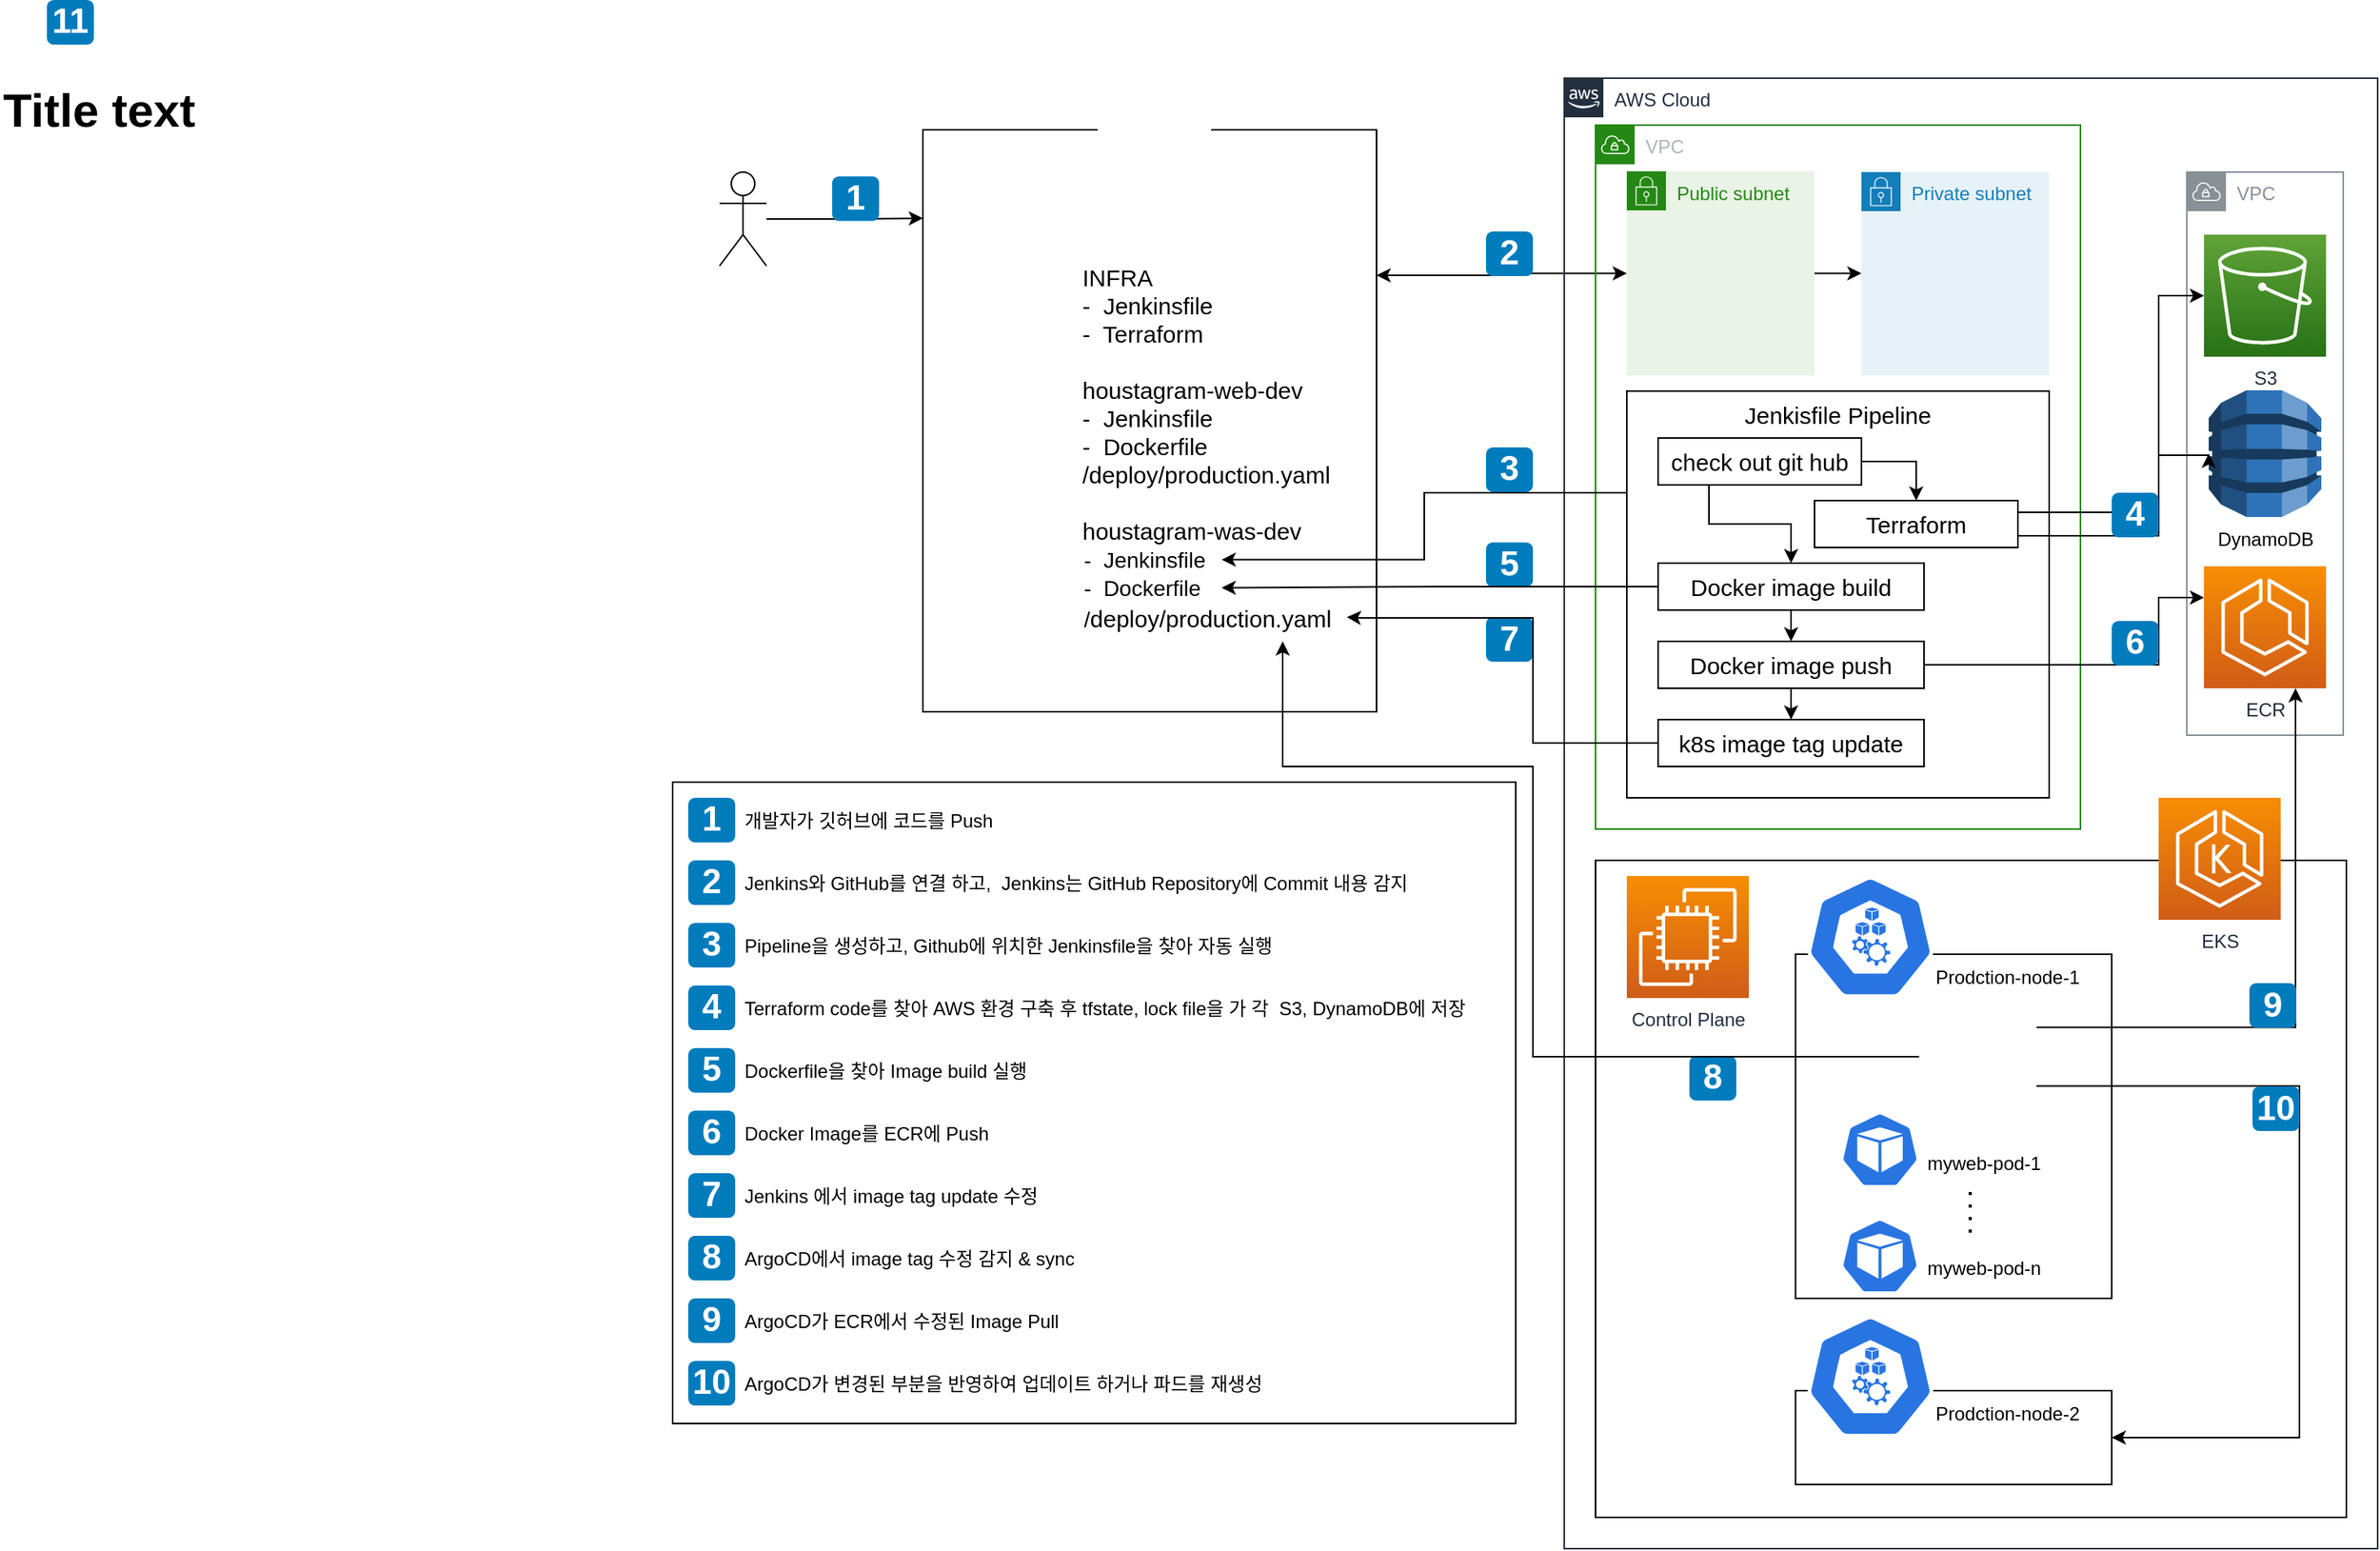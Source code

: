 <mxfile version="21.5.2" type="github">
  <diagram id="Ht1M8jgEwFfnCIfOTk4-" name="Page-1">
    <mxGraphModel dx="1834" dy="764" grid="1" gridSize="10" guides="1" tooltips="1" connect="1" arrows="1" fold="1" page="0" pageScale="1" pageWidth="827" pageHeight="1169" math="0" shadow="0">
      <root>
        <mxCell id="0" />
        <mxCell id="1" parent="0" />
        <mxCell id="eI7nseAoM3dUy-UAsX9y-14" style="edgeStyle=orthogonalEdgeStyle;rounded=0;orthogonalLoop=1;jettySize=auto;html=1;exitX=1;exitY=0.25;exitDx=0;exitDy=0;entryX=0;entryY=0.5;entryDx=0;entryDy=0;startArrow=classic;startFill=1;" parent="1" source="DZXE_L7f7-npQuDMQyiP-21" target="DZXE_L7f7-npQuDMQyiP-36" edge="1">
          <mxGeometry relative="1" as="geometry" />
        </mxCell>
        <mxCell id="DZXE_L7f7-npQuDMQyiP-21" value="" style="rounded=0;whiteSpace=wrap;html=1;fillColor=none;" parent="1" vertex="1">
          <mxGeometry x="210" y="133" width="290" height="372" as="geometry" />
        </mxCell>
        <mxCell id="-QjtrjUzRDEMRZ5MF8oH-46" value="" style="rounded=0;whiteSpace=wrap;html=1;fontSize=22;labelBackgroundColor=none;" parent="1" vertex="1">
          <mxGeometry x="50" y="550" width="539" height="410" as="geometry" />
        </mxCell>
        <mxCell id="-QjtrjUzRDEMRZ5MF8oH-47" value="Title text&lt;br&gt;" style="text;html=1;resizable=0;points=[];autosize=1;align=left;verticalAlign=top;spacingTop=-4;fontSize=30;fontStyle=1;labelBackgroundColor=none;" parent="1" vertex="1">
          <mxGeometry x="-380" y="100" width="130" height="40" as="geometry" />
        </mxCell>
        <mxCell id="DZXE_L7f7-npQuDMQyiP-4" value="INFRA&lt;br style=&quot;border-color: var(--border-color);&quot;&gt;-&amp;nbsp; Jenkinsfile&lt;br style=&quot;border-color: var(--border-color);&quot;&gt;-&amp;nbsp; Terraform&lt;br&gt;&lt;br&gt;houstagram-web-dev&lt;br style=&quot;border-color: var(--border-color); font-size: 15px;&quot;&gt;-&amp;nbsp; Jenkinsfile&lt;br style=&quot;border-color: var(--border-color);&quot;&gt;-&amp;nbsp; Dockerfile&lt;br&gt;/deploy/production.yaml&lt;br style=&quot;font-size: 15px;&quot;&gt;&lt;br style=&quot;border-color: var(--border-color); font-size: 15px;&quot;&gt;houstagram-was-dev&lt;br style=&quot;border-color: var(--border-color); font-size: 15px;&quot;&gt;&lt;br style=&quot;border-color: var(--border-color); font-size: 15px;&quot;&gt;&lt;br&gt;" style="text;html=1;strokeColor=none;fillColor=none;align=left;verticalAlign=middle;whiteSpace=wrap;rounded=0;fontSize=15;" parent="1" vertex="1">
          <mxGeometry x="310" y="172.13" width="180" height="307.5" as="geometry" />
        </mxCell>
        <mxCell id="DZXE_L7f7-npQuDMQyiP-13" style="edgeStyle=orthogonalEdgeStyle;rounded=0;orthogonalLoop=1;jettySize=auto;html=1;entryX=0;entryY=0.152;entryDx=0;entryDy=0;entryPerimeter=0;" parent="1" source="DZXE_L7f7-npQuDMQyiP-12" target="DZXE_L7f7-npQuDMQyiP-21" edge="1">
          <mxGeometry relative="1" as="geometry">
            <mxPoint x="190" y="191.526" as="sourcePoint" />
          </mxGeometry>
        </mxCell>
        <mxCell id="DZXE_L7f7-npQuDMQyiP-12" value="" style="shape=umlActor;verticalLabelPosition=bottom;verticalAlign=top;html=1;outlineConnect=0;" parent="1" vertex="1">
          <mxGeometry x="80" y="160" width="30" height="60" as="geometry" />
        </mxCell>
        <mxCell id="DZXE_L7f7-npQuDMQyiP-20" value="" style="shape=image;verticalLabelPosition=bottom;labelBackgroundColor=default;verticalAlign=top;aspect=fixed;imageAspect=0;image=https://img1.daumcdn.net/thumb/R800x0/?scode=mtistory2&amp;fname=https%3A%2F%2Fblog.kakaocdn.net%2Fdn%2FcHFpge%2FbtqCcVunx1Y%2Fieg750mwQFMRqAiSDlQvgk%2Fimg.png;" parent="1" vertex="1">
          <mxGeometry x="220" y="140" width="50" height="50" as="geometry" />
        </mxCell>
        <mxCell id="DZXE_L7f7-npQuDMQyiP-70" value="-&amp;nbsp; Jenkinsfile" style="text;html=1;strokeColor=none;fillColor=none;align=left;verticalAlign=middle;whiteSpace=wrap;rounded=0;fontSize=14;" parent="1" vertex="1">
          <mxGeometry x="311" y="390.25" width="90" height="35" as="geometry" />
        </mxCell>
        <mxCell id="DZXE_L7f7-npQuDMQyiP-72" value="-&amp;nbsp; Dockerfile" style="text;html=1;strokeColor=none;fillColor=none;align=left;verticalAlign=middle;whiteSpace=wrap;rounded=0;fontSize=14;" parent="1" vertex="1">
          <mxGeometry x="311" y="410.75" width="90" height="30" as="geometry" />
        </mxCell>
        <mxCell id="DZXE_L7f7-npQuDMQyiP-3" value="" style="shape=image;verticalLabelPosition=bottom;labelBackgroundColor=default;verticalAlign=top;aspect=fixed;imageAspect=0;image=https://cdn-icons-png.flaticon.com/512/25/25231.png;imageBackground=default;" parent="1" vertex="1">
          <mxGeometry x="321.75" y="88.5" width="72.5" height="72.5" as="geometry" />
        </mxCell>
        <mxCell id="jZVaUwOg5UY3L9NAnvdq-71" value="AWS Cloud" style="points=[[0,0],[0.25,0],[0.5,0],[0.75,0],[1,0],[1,0.25],[1,0.5],[1,0.75],[1,1],[0.75,1],[0.5,1],[0.25,1],[0,1],[0,0.75],[0,0.5],[0,0.25]];outlineConnect=0;gradientColor=none;html=1;whiteSpace=wrap;fontSize=12;fontStyle=0;shape=mxgraph.aws4.group;grIcon=mxgraph.aws4.group_aws_cloud_alt;strokeColor=#232F3E;fillColor=none;verticalAlign=top;align=left;spacingLeft=30;fontColor=#232F3E;dashed=0;labelBackgroundColor=none;container=1;pointerEvents=0;collapsible=0;recursiveResize=0;" parent="1" vertex="1">
          <mxGeometry x="620" y="100" width="520" height="940" as="geometry" />
        </mxCell>
        <mxCell id="DZXE_L7f7-npQuDMQyiP-91" value="" style="text;html=1;strokeColor=default;fillColor=none;align=center;verticalAlign=top;whiteSpace=wrap;rounded=0;horizontal=1;fontSize=15;" parent="jZVaUwOg5UY3L9NAnvdq-71" vertex="1">
          <mxGeometry x="20" y="500" width="480" height="420" as="geometry" />
        </mxCell>
        <mxCell id="DZXE_L7f7-npQuDMQyiP-46" value="VPC" style="sketch=0;outlineConnect=0;gradientColor=none;html=1;whiteSpace=wrap;fontSize=12;fontStyle=0;shape=mxgraph.aws4.group;grIcon=mxgraph.aws4.group_vpc;strokeColor=#879196;fillColor=none;verticalAlign=top;align=left;spacingLeft=30;fontColor=#879196;dashed=0;" parent="jZVaUwOg5UY3L9NAnvdq-71" vertex="1">
          <mxGeometry x="398" y="60" width="100" height="360" as="geometry" />
        </mxCell>
        <mxCell id="DZXE_L7f7-npQuDMQyiP-49" value="DynamoDB" style="outlineConnect=0;dashed=0;verticalLabelPosition=bottom;verticalAlign=top;align=center;html=1;shape=mxgraph.aws3.dynamo_db;fillColor=#2E73B8;gradientColor=none;" parent="jZVaUwOg5UY3L9NAnvdq-71" vertex="1">
          <mxGeometry x="412" y="199.5" width="72" height="81" as="geometry" />
        </mxCell>
        <mxCell id="DZXE_L7f7-npQuDMQyiP-50" value="ECR" style="sketch=0;points=[[0,0,0],[0.25,0,0],[0.5,0,0],[0.75,0,0],[1,0,0],[0,1,0],[0.25,1,0],[0.5,1,0],[0.75,1,0],[1,1,0],[0,0.25,0],[0,0.5,0],[0,0.75,0],[1,0.25,0],[1,0.5,0],[1,0.75,0]];outlineConnect=0;fontColor=#232F3E;gradientColor=#F78E04;gradientDirection=north;fillColor=#D05C17;strokeColor=#ffffff;dashed=0;verticalLabelPosition=bottom;verticalAlign=top;align=center;html=1;fontSize=12;fontStyle=0;aspect=fixed;shape=mxgraph.aws4.resourceIcon;resIcon=mxgraph.aws4.ecs;" parent="jZVaUwOg5UY3L9NAnvdq-71" vertex="1">
          <mxGeometry x="409" y="312" width="78" height="78" as="geometry" />
        </mxCell>
        <mxCell id="DZXE_L7f7-npQuDMQyiP-43" value="S3" style="sketch=0;points=[[0,0,0],[0.25,0,0],[0.5,0,0],[0.75,0,0],[1,0,0],[0,1,0],[0.25,1,0],[0.5,1,0],[0.75,1,0],[1,1,0],[0,0.25,0],[0,0.5,0],[0,0.75,0],[1,0.25,0],[1,0.5,0],[1,0.75,0]];outlineConnect=0;fontColor=#232F3E;gradientColor=#60A337;gradientDirection=north;fillColor=#277116;strokeColor=#ffffff;dashed=0;verticalLabelPosition=bottom;verticalAlign=top;align=center;html=1;fontSize=12;fontStyle=0;aspect=fixed;shape=mxgraph.aws4.resourceIcon;resIcon=mxgraph.aws4.s3;container=0;" parent="jZVaUwOg5UY3L9NAnvdq-71" vertex="1">
          <mxGeometry x="409" y="100" width="78" height="78" as="geometry" />
        </mxCell>
        <mxCell id="DZXE_L7f7-npQuDMQyiP-22" value="VPC" style="points=[[0,0],[0.25,0],[0.5,0],[0.75,0],[1,0],[1,0.25],[1,0.5],[1,0.75],[1,1],[0.75,1],[0.5,1],[0.25,1],[0,1],[0,0.75],[0,0.5],[0,0.25]];outlineConnect=0;gradientColor=none;html=1;whiteSpace=wrap;fontSize=12;fontStyle=0;container=1;pointerEvents=0;collapsible=0;recursiveResize=0;shape=mxgraph.aws4.group;grIcon=mxgraph.aws4.group_vpc;strokeColor=#248814;fillColor=none;verticalAlign=top;align=left;spacingLeft=30;fontColor=#AAB7B8;dashed=0;" parent="jZVaUwOg5UY3L9NAnvdq-71" vertex="1">
          <mxGeometry x="20" y="30" width="310" height="450" as="geometry" />
        </mxCell>
        <mxCell id="DZXE_L7f7-npQuDMQyiP-105" style="edgeStyle=orthogonalEdgeStyle;rounded=0;orthogonalLoop=1;jettySize=auto;html=1;exitX=1;exitY=0.5;exitDx=0;exitDy=0;entryX=0;entryY=0.5;entryDx=0;entryDy=0;" parent="DZXE_L7f7-npQuDMQyiP-22" source="DZXE_L7f7-npQuDMQyiP-36" target="DZXE_L7f7-npQuDMQyiP-35" edge="1">
          <mxGeometry relative="1" as="geometry" />
        </mxCell>
        <mxCell id="DZXE_L7f7-npQuDMQyiP-36" value="Public subnet" style="points=[[0,0],[0.25,0],[0.5,0],[0.75,0],[1,0],[1,0.25],[1,0.5],[1,0.75],[1,1],[0.75,1],[0.5,1],[0.25,1],[0,1],[0,0.75],[0,0.5],[0,0.25]];outlineConnect=0;gradientColor=none;html=1;whiteSpace=wrap;fontSize=12;fontStyle=0;container=1;pointerEvents=0;collapsible=0;recursiveResize=0;shape=mxgraph.aws4.group;grIcon=mxgraph.aws4.group_security_group;grStroke=0;strokeColor=#248814;fillColor=#E9F3E6;verticalAlign=top;align=left;spacingLeft=30;fontColor=#248814;dashed=0;" parent="DZXE_L7f7-npQuDMQyiP-22" vertex="1">
          <mxGeometry x="20" y="29.5" width="120" height="130.5" as="geometry" />
        </mxCell>
        <mxCell id="DZXE_L7f7-npQuDMQyiP-30" value="" style="shape=image;verticalLabelPosition=bottom;labelBackgroundColor=default;verticalAlign=top;imageAspect=0;image=https://upload.wikimedia.org/wikipedia/commons/thumb/e/e9/Jenkins_logo.svg/1200px-Jenkins_logo.svg.png;" parent="DZXE_L7f7-npQuDMQyiP-36" vertex="1">
          <mxGeometry x="30" y="30.5" width="60" height="85" as="geometry" />
        </mxCell>
        <mxCell id="DZXE_L7f7-npQuDMQyiP-35" value="Private subnet" style="points=[[0,0],[0.25,0],[0.5,0],[0.75,0],[1,0],[1,0.25],[1,0.5],[1,0.75],[1,1],[0.75,1],[0.5,1],[0.25,1],[0,1],[0,0.75],[0,0.5],[0,0.25]];outlineConnect=0;gradientColor=none;html=1;whiteSpace=wrap;fontSize=12;fontStyle=0;container=1;pointerEvents=0;collapsible=0;recursiveResize=0;shape=mxgraph.aws4.group;grIcon=mxgraph.aws4.group_security_group;grStroke=0;strokeColor=#147EBA;fillColor=#E6F2F8;verticalAlign=top;align=left;spacingLeft=30;fontColor=#147EBA;dashed=0;" parent="DZXE_L7f7-npQuDMQyiP-22" vertex="1">
          <mxGeometry x="170" y="30" width="120" height="130" as="geometry" />
        </mxCell>
        <mxCell id="DZXE_L7f7-npQuDMQyiP-101" value="" style="shape=image;verticalLabelPosition=bottom;labelBackgroundColor=default;verticalAlign=top;imageAspect=0;image=https://upload.wikimedia.org/wikipedia/commons/thumb/e/e9/Jenkins_logo.svg/1200px-Jenkins_logo.svg.png;" parent="DZXE_L7f7-npQuDMQyiP-35" vertex="1">
          <mxGeometry x="30" y="30" width="60" height="85" as="geometry" />
        </mxCell>
        <mxCell id="DZXE_L7f7-npQuDMQyiP-63" value="Jenkisfile Pipeline" style="text;html=1;strokeColor=default;fillColor=none;align=center;verticalAlign=top;whiteSpace=wrap;rounded=0;horizontal=1;fontSize=15;" parent="DZXE_L7f7-npQuDMQyiP-22" vertex="1">
          <mxGeometry x="20" y="170" width="270" height="260" as="geometry" />
        </mxCell>
        <mxCell id="DZXE_L7f7-npQuDMQyiP-80" style="edgeStyle=orthogonalEdgeStyle;rounded=0;orthogonalLoop=1;jettySize=auto;html=1;exitX=1;exitY=0.5;exitDx=0;exitDy=0;entryX=0.5;entryY=0;entryDx=0;entryDy=0;" parent="DZXE_L7f7-npQuDMQyiP-22" source="DZXE_L7f7-npQuDMQyiP-57" target="DZXE_L7f7-npQuDMQyiP-62" edge="1">
          <mxGeometry relative="1" as="geometry">
            <Array as="points">
              <mxPoint x="205" y="215" />
            </Array>
          </mxGeometry>
        </mxCell>
        <mxCell id="eI7nseAoM3dUy-UAsX9y-3" style="edgeStyle=orthogonalEdgeStyle;rounded=0;orthogonalLoop=1;jettySize=auto;html=1;exitX=0.25;exitY=1;exitDx=0;exitDy=0;" parent="DZXE_L7f7-npQuDMQyiP-22" source="DZXE_L7f7-npQuDMQyiP-57" target="DZXE_L7f7-npQuDMQyiP-59" edge="1">
          <mxGeometry relative="1" as="geometry" />
        </mxCell>
        <mxCell id="DZXE_L7f7-npQuDMQyiP-57" value="check out git hub" style="text;html=1;strokeColor=default;fillColor=none;align=center;verticalAlign=middle;whiteSpace=wrap;rounded=0;fontSize=15;" parent="DZXE_L7f7-npQuDMQyiP-22" vertex="1">
          <mxGeometry x="40" y="200" width="130" height="30" as="geometry" />
        </mxCell>
        <mxCell id="DZXE_L7f7-npQuDMQyiP-62" value="Terraform" style="text;html=1;strokeColor=default;fillColor=none;align=center;verticalAlign=middle;whiteSpace=wrap;rounded=0;fontSize=15;" parent="DZXE_L7f7-npQuDMQyiP-22" vertex="1">
          <mxGeometry x="140" y="240" width="130" height="30" as="geometry" />
        </mxCell>
        <mxCell id="eI7nseAoM3dUy-UAsX9y-4" style="edgeStyle=orthogonalEdgeStyle;rounded=0;orthogonalLoop=1;jettySize=auto;html=1;exitX=0.5;exitY=1;exitDx=0;exitDy=0;entryX=0.5;entryY=0;entryDx=0;entryDy=0;" parent="DZXE_L7f7-npQuDMQyiP-22" source="DZXE_L7f7-npQuDMQyiP-59" target="DZXE_L7f7-npQuDMQyiP-58" edge="1">
          <mxGeometry relative="1" as="geometry" />
        </mxCell>
        <mxCell id="DZXE_L7f7-npQuDMQyiP-59" value="Docker image build" style="text;html=1;strokeColor=default;fillColor=none;align=center;verticalAlign=middle;whiteSpace=wrap;rounded=0;fontSize=15;" parent="DZXE_L7f7-npQuDMQyiP-22" vertex="1">
          <mxGeometry x="40" y="280" width="170" height="30" as="geometry" />
        </mxCell>
        <mxCell id="eI7nseAoM3dUy-UAsX9y-5" style="edgeStyle=orthogonalEdgeStyle;rounded=0;orthogonalLoop=1;jettySize=auto;html=1;exitX=0.5;exitY=1;exitDx=0;exitDy=0;entryX=0.5;entryY=0;entryDx=0;entryDy=0;" parent="DZXE_L7f7-npQuDMQyiP-22" source="DZXE_L7f7-npQuDMQyiP-58" target="DZXE_L7f7-npQuDMQyiP-60" edge="1">
          <mxGeometry relative="1" as="geometry" />
        </mxCell>
        <mxCell id="DZXE_L7f7-npQuDMQyiP-58" value="Docker image push" style="text;html=1;strokeColor=default;fillColor=none;align=center;verticalAlign=middle;whiteSpace=wrap;rounded=0;fontSize=15;" parent="DZXE_L7f7-npQuDMQyiP-22" vertex="1">
          <mxGeometry x="40" y="330" width="170" height="30" as="geometry" />
        </mxCell>
        <mxCell id="DZXE_L7f7-npQuDMQyiP-60" value="k8s image tag update" style="text;html=1;strokeColor=default;fillColor=none;align=center;verticalAlign=middle;whiteSpace=wrap;rounded=0;fontSize=15;" parent="DZXE_L7f7-npQuDMQyiP-22" vertex="1">
          <mxGeometry x="40" y="380" width="170" height="30" as="geometry" />
        </mxCell>
        <mxCell id="DZXE_L7f7-npQuDMQyiP-85" value="Control Plane" style="sketch=0;points=[[0,0,0],[0.25,0,0],[0.5,0,0],[0.75,0,0],[1,0,0],[0,1,0],[0.25,1,0],[0.5,1,0],[0.75,1,0],[1,1,0],[0,0.25,0],[0,0.5,0],[0,0.75,0],[1,0.25,0],[1,0.5,0],[1,0.75,0]];outlineConnect=0;fontColor=#232F3E;gradientColor=#F78E04;gradientDirection=north;fillColor=#D05C17;strokeColor=#ffffff;dashed=0;verticalLabelPosition=bottom;verticalAlign=top;align=center;html=1;fontSize=12;fontStyle=0;aspect=fixed;shape=mxgraph.aws4.resourceIcon;resIcon=mxgraph.aws4.ec2;" parent="jZVaUwOg5UY3L9NAnvdq-71" vertex="1">
          <mxGeometry x="40" y="510" width="78" height="78" as="geometry" />
        </mxCell>
        <mxCell id="DZXE_L7f7-npQuDMQyiP-89" value="" style="text;html=1;strokeColor=default;fillColor=none;align=center;verticalAlign=top;whiteSpace=wrap;rounded=0;horizontal=1;fontSize=15;" parent="jZVaUwOg5UY3L9NAnvdq-71" vertex="1">
          <mxGeometry x="147.84" y="560" width="202.16" height="220" as="geometry" />
        </mxCell>
        <mxCell id="DZXE_L7f7-npQuDMQyiP-87" value="" style="sketch=0;html=1;dashed=0;whitespace=wrap;fillColor=#2875E2;strokeColor=#ffffff;points=[[0.005,0.63,0],[0.1,0.2,0],[0.9,0.2,0],[0.5,0,0],[0.995,0.63,0],[0.72,0.99,0],[0.5,1,0],[0.28,0.99,0]];verticalLabelPosition=bottom;align=center;verticalAlign=top;shape=mxgraph.kubernetes.icon;prIcon=node;aspect=fixed;" parent="jZVaUwOg5UY3L9NAnvdq-71" vertex="1">
          <mxGeometry x="147.84" y="510" width="95.84" height="78" as="geometry" />
        </mxCell>
        <mxCell id="DZXE_L7f7-npQuDMQyiP-41" value="EKS" style="sketch=0;points=[[0,0,0],[0.25,0,0],[0.5,0,0],[0.75,0,0],[1,0,0],[0,1,0],[0.25,1,0],[0.5,1,0],[0.75,1,0],[1,1,0],[0,0.25,0],[0,0.5,0],[0,0.75,0],[1,0.25,0],[1,0.5,0],[1,0.75,0]];outlineConnect=0;fontColor=#232F3E;gradientColor=#F78E04;gradientDirection=north;fillColor=#D05C17;strokeColor=#ffffff;dashed=0;verticalLabelPosition=bottom;verticalAlign=top;align=center;html=1;fontSize=12;fontStyle=0;aspect=fixed;shape=mxgraph.aws4.resourceIcon;resIcon=mxgraph.aws4.eks;" parent="jZVaUwOg5UY3L9NAnvdq-71" vertex="1">
          <mxGeometry x="380" y="460" width="78" height="78" as="geometry" />
        </mxCell>
        <mxCell id="eI7nseAoM3dUy-UAsX9y-9" style="edgeStyle=orthogonalEdgeStyle;rounded=0;orthogonalLoop=1;jettySize=auto;html=1;exitX=1;exitY=0.75;exitDx=0;exitDy=0;entryX=1;entryY=0.5;entryDx=0;entryDy=0;" parent="jZVaUwOg5UY3L9NAnvdq-71" source="DZXE_L7f7-npQuDMQyiP-92" target="DZXE_L7f7-npQuDMQyiP-116" edge="1">
          <mxGeometry relative="1" as="geometry">
            <Array as="points">
              <mxPoint x="470" y="644" />
              <mxPoint x="470" y="869" />
            </Array>
          </mxGeometry>
        </mxCell>
        <mxCell id="eI7nseAoM3dUy-UAsX9y-10" style="edgeStyle=orthogonalEdgeStyle;rounded=0;orthogonalLoop=1;jettySize=auto;html=1;exitX=1;exitY=0.25;exitDx=0;exitDy=0;entryX=0.75;entryY=1;entryDx=0;entryDy=0;entryPerimeter=0;" parent="jZVaUwOg5UY3L9NAnvdq-71" source="DZXE_L7f7-npQuDMQyiP-92" target="DZXE_L7f7-npQuDMQyiP-50" edge="1">
          <mxGeometry relative="1" as="geometry" />
        </mxCell>
        <mxCell id="DZXE_L7f7-npQuDMQyiP-92" value="" style="shape=image;verticalLabelPosition=bottom;labelBackgroundColor=default;verticalAlign=top;aspect=fixed;imageAspect=0;image=https://blog.kakaocdn.net/dn/J5BnI/btq8KRgd8PI/Mxs15T5o8sBelJDEQK0Ko0/img.png;" parent="jZVaUwOg5UY3L9NAnvdq-71" vertex="1">
          <mxGeometry x="226.84" y="588" width="75" height="75" as="geometry" />
        </mxCell>
        <mxCell id="DZXE_L7f7-npQuDMQyiP-93" value="" style="sketch=0;html=1;dashed=0;whitespace=wrap;fillColor=#2875E2;strokeColor=#ffffff;points=[[0.005,0.63,0],[0.1,0.2,0],[0.9,0.2,0],[0.5,0,0],[0.995,0.63,0],[0.72,0.99,0],[0.5,1,0],[0.28,0.99,0]];verticalLabelPosition=bottom;align=center;verticalAlign=top;shape=mxgraph.kubernetes.icon;prIcon=pod" parent="jZVaUwOg5UY3L9NAnvdq-71" vertex="1">
          <mxGeometry x="176.84" y="661" width="50" height="48" as="geometry" />
        </mxCell>
        <mxCell id="DZXE_L7f7-npQuDMQyiP-116" value="" style="text;html=1;strokeColor=default;fillColor=none;align=center;verticalAlign=top;whiteSpace=wrap;rounded=0;horizontal=1;fontSize=15;" parent="jZVaUwOg5UY3L9NAnvdq-71" vertex="1">
          <mxGeometry x="147.84" y="839" width="202.16" height="60" as="geometry" />
        </mxCell>
        <mxCell id="DZXE_L7f7-npQuDMQyiP-96" value="" style="sketch=0;html=1;dashed=0;whitespace=wrap;fillColor=#2875E2;strokeColor=#ffffff;points=[[0.005,0.63,0],[0.1,0.2,0],[0.9,0.2,0],[0.5,0,0],[0.995,0.63,0],[0.72,0.99,0],[0.5,1,0],[0.28,0.99,0]];verticalLabelPosition=bottom;align=center;verticalAlign=top;shape=mxgraph.kubernetes.icon;prIcon=node;aspect=fixed;" parent="jZVaUwOg5UY3L9NAnvdq-71" vertex="1">
          <mxGeometry x="147.84" y="791" width="95.84" height="78" as="geometry" />
        </mxCell>
        <mxCell id="eI7nseAoM3dUy-UAsX9y-11" style="edgeStyle=orthogonalEdgeStyle;rounded=0;orthogonalLoop=1;jettySize=auto;html=1;exitX=1;exitY=0.25;exitDx=0;exitDy=0;entryX=0;entryY=0.5;entryDx=0;entryDy=0;entryPerimeter=0;" parent="jZVaUwOg5UY3L9NAnvdq-71" source="DZXE_L7f7-npQuDMQyiP-62" target="DZXE_L7f7-npQuDMQyiP-43" edge="1">
          <mxGeometry relative="1" as="geometry">
            <Array as="points">
              <mxPoint x="380" y="278" />
              <mxPoint x="380" y="139" />
            </Array>
          </mxGeometry>
        </mxCell>
        <mxCell id="eI7nseAoM3dUy-UAsX9y-12" style="edgeStyle=orthogonalEdgeStyle;rounded=0;orthogonalLoop=1;jettySize=auto;html=1;exitX=1;exitY=0.75;exitDx=0;exitDy=0;entryX=0;entryY=0.5;entryDx=0;entryDy=0;entryPerimeter=0;" parent="jZVaUwOg5UY3L9NAnvdq-71" source="DZXE_L7f7-npQuDMQyiP-62" target="DZXE_L7f7-npQuDMQyiP-49" edge="1">
          <mxGeometry relative="1" as="geometry">
            <Array as="points">
              <mxPoint x="380" y="293" />
              <mxPoint x="380" y="241" />
            </Array>
          </mxGeometry>
        </mxCell>
        <mxCell id="eI7nseAoM3dUy-UAsX9y-13" style="edgeStyle=orthogonalEdgeStyle;rounded=0;orthogonalLoop=1;jettySize=auto;html=1;exitX=1;exitY=0.5;exitDx=0;exitDy=0;entryX=0;entryY=0.25;entryDx=0;entryDy=0;entryPerimeter=0;" parent="jZVaUwOg5UY3L9NAnvdq-71" source="DZXE_L7f7-npQuDMQyiP-58" target="DZXE_L7f7-npQuDMQyiP-50" edge="1">
          <mxGeometry relative="1" as="geometry">
            <Array as="points">
              <mxPoint x="380" y="375" />
              <mxPoint x="380" y="332" />
              <mxPoint x="409" y="332" />
            </Array>
          </mxGeometry>
        </mxCell>
        <mxCell id="eI7nseAoM3dUy-UAsX9y-25" value="8" style="rounded=1;whiteSpace=wrap;html=1;fillColor=#007CBD;strokeColor=none;fontColor=#FFFFFF;fontStyle=1;fontSize=22;aspect=fixed;" parent="jZVaUwOg5UY3L9NAnvdq-71" vertex="1">
          <mxGeometry x="80" y="625" width="30" height="28.5" as="geometry" />
        </mxCell>
        <mxCell id="eI7nseAoM3dUy-UAsX9y-26" value="9" style="rounded=1;whiteSpace=wrap;html=1;fillColor=#007CBD;strokeColor=none;fontColor=#FFFFFF;fontStyle=1;fontSize=22;aspect=fixed;" parent="jZVaUwOg5UY3L9NAnvdq-71" vertex="1">
          <mxGeometry x="438" y="578.5" width="30" height="28.5" as="geometry" />
        </mxCell>
        <mxCell id="eI7nseAoM3dUy-UAsX9y-27" value="10" style="rounded=1;whiteSpace=wrap;html=1;fillColor=#007CBD;strokeColor=none;fontColor=#FFFFFF;fontStyle=1;fontSize=22;aspect=fixed;" parent="jZVaUwOg5UY3L9NAnvdq-71" vertex="1">
          <mxGeometry x="440" y="644.5" width="30" height="28.5" as="geometry" />
        </mxCell>
        <mxCell id="eI7nseAoM3dUy-UAsX9y-23" value="6" style="rounded=1;whiteSpace=wrap;html=1;fillColor=#007CBD;strokeColor=none;fontColor=#FFFFFF;fontStyle=1;fontSize=22;aspect=fixed;" parent="jZVaUwOg5UY3L9NAnvdq-71" vertex="1">
          <mxGeometry x="350" y="347.0" width="30" height="28.5" as="geometry" />
        </mxCell>
        <mxCell id="eI7nseAoM3dUy-UAsX9y-63" value="Prodction-node-1" style="text;html=1;strokeColor=none;fillColor=none;align=center;verticalAlign=middle;whiteSpace=wrap;rounded=0;" parent="jZVaUwOg5UY3L9NAnvdq-71" vertex="1">
          <mxGeometry x="216.84" y="560" width="133.16" height="30" as="geometry" />
        </mxCell>
        <mxCell id="eI7nseAoM3dUy-UAsX9y-64" value="Prodction-node-2" style="text;html=1;strokeColor=none;fillColor=none;align=center;verticalAlign=middle;whiteSpace=wrap;rounded=0;" parent="jZVaUwOg5UY3L9NAnvdq-71" vertex="1">
          <mxGeometry x="216.84" y="839" width="133.16" height="30" as="geometry" />
        </mxCell>
        <mxCell id="eI7nseAoM3dUy-UAsX9y-65" value="myweb-pod-1" style="text;html=1;strokeColor=none;fillColor=none;align=center;verticalAlign=middle;whiteSpace=wrap;rounded=0;" parent="jZVaUwOg5UY3L9NAnvdq-71" vertex="1">
          <mxGeometry x="216.84" y="679" width="103.16" height="30" as="geometry" />
        </mxCell>
        <mxCell id="eI7nseAoM3dUy-UAsX9y-66" value="myweb-pod-n" style="text;html=1;strokeColor=none;fillColor=none;align=center;verticalAlign=middle;whiteSpace=wrap;rounded=0;" parent="jZVaUwOg5UY3L9NAnvdq-71" vertex="1">
          <mxGeometry x="216.84" y="746" width="103.16" height="30" as="geometry" />
        </mxCell>
        <mxCell id="eI7nseAoM3dUy-UAsX9y-67" value="" style="endArrow=none;dashed=1;html=1;dashPattern=1 3;strokeWidth=2;rounded=0;" parent="jZVaUwOg5UY3L9NAnvdq-71" edge="1">
          <mxGeometry width="50" height="50" relative="1" as="geometry">
            <mxPoint x="259.55" y="738" as="sourcePoint" />
            <mxPoint x="259.55" y="709.5" as="targetPoint" />
          </mxGeometry>
        </mxCell>
        <mxCell id="eI7nseAoM3dUy-UAsX9y-18" value="1" style="rounded=1;whiteSpace=wrap;html=1;fillColor=#007CBD;strokeColor=none;fontColor=#FFFFFF;fontStyle=1;fontSize=22;aspect=fixed;" parent="1" vertex="1">
          <mxGeometry x="152" y="162.75" width="30" height="28.5" as="geometry" />
        </mxCell>
        <mxCell id="eI7nseAoM3dUy-UAsX9y-19" value="2" style="rounded=1;whiteSpace=wrap;html=1;fillColor=#007CBD;strokeColor=none;fontColor=#FFFFFF;fontStyle=1;fontSize=22;aspect=fixed;" parent="1" vertex="1">
          <mxGeometry x="570" y="198.0" width="30" height="28.5" as="geometry" />
        </mxCell>
        <mxCell id="eI7nseAoM3dUy-UAsX9y-20" value="3" style="rounded=1;whiteSpace=wrap;html=1;fillColor=#007CBD;strokeColor=none;fontColor=#FFFFFF;fontStyle=1;fontSize=22;aspect=fixed;" parent="1" vertex="1">
          <mxGeometry x="570" y="336" width="30" height="28.5" as="geometry" />
        </mxCell>
        <mxCell id="eI7nseAoM3dUy-UAsX9y-24" value="7" style="rounded=1;whiteSpace=wrap;html=1;fillColor=#007CBD;strokeColor=none;fontColor=#FFFFFF;fontStyle=1;fontSize=22;aspect=fixed;" parent="1" vertex="1">
          <mxGeometry x="570" y="444.5" width="30" height="28.5" as="geometry" />
        </mxCell>
        <mxCell id="eI7nseAoM3dUy-UAsX9y-28" value="11" style="rounded=1;whiteSpace=wrap;html=1;fillColor=#007CBD;strokeColor=none;fontColor=#FFFFFF;fontStyle=1;fontSize=22;aspect=fixed;" parent="1" vertex="1">
          <mxGeometry x="-350" y="50" width="30" height="28.5" as="geometry" />
        </mxCell>
        <mxCell id="eI7nseAoM3dUy-UAsX9y-33" value="1" style="rounded=1;whiteSpace=wrap;html=1;fillColor=#007CBD;strokeColor=none;fontColor=#FFFFFF;fontStyle=1;fontSize=22;aspect=fixed;" parent="1" vertex="1">
          <mxGeometry x="60" y="560.0" width="30" height="28.5" as="geometry" />
        </mxCell>
        <mxCell id="eI7nseAoM3dUy-UAsX9y-34" value="개발자가 깃허브에 코드를 Push" style="text;html=1;strokeColor=none;fillColor=none;align=left;verticalAlign=middle;whiteSpace=wrap;rounded=0;" parent="1" vertex="1">
          <mxGeometry x="94" y="560" width="480" height="30" as="geometry" />
        </mxCell>
        <mxCell id="eI7nseAoM3dUy-UAsX9y-35" value="2" style="rounded=1;whiteSpace=wrap;html=1;fillColor=#007CBD;strokeColor=none;fontColor=#FFFFFF;fontStyle=1;fontSize=22;aspect=fixed;" parent="1" vertex="1">
          <mxGeometry x="60" y="600.0" width="30" height="28.5" as="geometry" />
        </mxCell>
        <mxCell id="eI7nseAoM3dUy-UAsX9y-36" value="Jenkins와 GitHub를 연결 하고,&amp;nbsp; Jenkins는 GitHub Repository에 Commit 내용 감지" style="text;html=1;strokeColor=none;fillColor=none;align=left;verticalAlign=middle;whiteSpace=wrap;rounded=0;" parent="1" vertex="1">
          <mxGeometry x="94" y="600" width="480" height="30" as="geometry" />
        </mxCell>
        <mxCell id="eI7nseAoM3dUy-UAsX9y-37" value="3" style="rounded=1;whiteSpace=wrap;html=1;fillColor=#007CBD;strokeColor=none;fontColor=#FFFFFF;fontStyle=1;fontSize=22;aspect=fixed;" parent="1" vertex="1">
          <mxGeometry x="60" y="640" width="30" height="28.5" as="geometry" />
        </mxCell>
        <mxCell id="eI7nseAoM3dUy-UAsX9y-38" value="Pipeline을 생성하고, Github에 위치한 Jenkinsfile을 찾아 자동 실행" style="text;html=1;strokeColor=none;fillColor=none;align=left;verticalAlign=middle;whiteSpace=wrap;rounded=0;" parent="1" vertex="1">
          <mxGeometry x="94" y="640" width="480" height="30" as="geometry" />
        </mxCell>
        <mxCell id="eI7nseAoM3dUy-UAsX9y-39" value="4" style="rounded=1;whiteSpace=wrap;html=1;fillColor=#007CBD;strokeColor=none;fontColor=#FFFFFF;fontStyle=1;fontSize=22;aspect=fixed;" parent="1" vertex="1">
          <mxGeometry x="60" y="680.0" width="30" height="28.5" as="geometry" />
        </mxCell>
        <mxCell id="eI7nseAoM3dUy-UAsX9y-40" value="Dockerfile을 찾아 Image build 실행" style="text;html=1;strokeColor=none;fillColor=none;align=left;verticalAlign=middle;whiteSpace=wrap;rounded=0;" parent="1" vertex="1">
          <mxGeometry x="94" y="720" width="480" height="30" as="geometry" />
        </mxCell>
        <mxCell id="eI7nseAoM3dUy-UAsX9y-41" value="5" style="rounded=1;whiteSpace=wrap;html=1;fillColor=#007CBD;strokeColor=none;fontColor=#FFFFFF;fontStyle=1;fontSize=22;aspect=fixed;" parent="1" vertex="1">
          <mxGeometry x="60" y="720" width="30" height="28.5" as="geometry" />
        </mxCell>
        <mxCell id="eI7nseAoM3dUy-UAsX9y-42" value="Terraform code를 찾아 AWS 환경 구축 후 tfstate, lock file을 가 각&amp;nbsp; S3, DynamoDB에 저장" style="text;html=1;strokeColor=none;fillColor=none;align=left;verticalAlign=middle;whiteSpace=wrap;rounded=0;" parent="1" vertex="1">
          <mxGeometry x="94" y="680" width="480" height="30" as="geometry" />
        </mxCell>
        <mxCell id="eI7nseAoM3dUy-UAsX9y-22" value="5" style="rounded=1;whiteSpace=wrap;html=1;fillColor=#007CBD;strokeColor=none;fontColor=#FFFFFF;fontStyle=1;fontSize=22;aspect=fixed;" parent="1" vertex="1">
          <mxGeometry x="570" y="396.75" width="30" height="28.5" as="geometry" />
        </mxCell>
        <mxCell id="eI7nseAoM3dUy-UAsX9y-46" value="6" style="rounded=1;whiteSpace=wrap;html=1;fillColor=#007CBD;strokeColor=none;fontColor=#FFFFFF;fontStyle=1;fontSize=22;aspect=fixed;" parent="1" vertex="1">
          <mxGeometry x="60" y="760.0" width="30" height="28.5" as="geometry" />
        </mxCell>
        <mxCell id="eI7nseAoM3dUy-UAsX9y-47" value="7" style="rounded=1;whiteSpace=wrap;html=1;fillColor=#007CBD;strokeColor=none;fontColor=#FFFFFF;fontStyle=1;fontSize=22;aspect=fixed;" parent="1" vertex="1">
          <mxGeometry x="60" y="800" width="30" height="28.5" as="geometry" />
        </mxCell>
        <mxCell id="eI7nseAoM3dUy-UAsX9y-48" value="8" style="rounded=1;whiteSpace=wrap;html=1;fillColor=#007CBD;strokeColor=none;fontColor=#FFFFFF;fontStyle=1;fontSize=22;aspect=fixed;" parent="1" vertex="1">
          <mxGeometry x="60" y="840" width="30" height="28.5" as="geometry" />
        </mxCell>
        <mxCell id="eI7nseAoM3dUy-UAsX9y-49" value="9" style="rounded=1;whiteSpace=wrap;html=1;fillColor=#007CBD;strokeColor=none;fontColor=#FFFFFF;fontStyle=1;fontSize=22;aspect=fixed;" parent="1" vertex="1">
          <mxGeometry x="60" y="880" width="30" height="28.5" as="geometry" />
        </mxCell>
        <mxCell id="eI7nseAoM3dUy-UAsX9y-50" value="10" style="rounded=1;whiteSpace=wrap;html=1;fillColor=#007CBD;strokeColor=none;fontColor=#FFFFFF;fontStyle=1;fontSize=22;aspect=fixed;" parent="1" vertex="1">
          <mxGeometry x="60" y="920" width="30" height="28.5" as="geometry" />
        </mxCell>
        <mxCell id="eI7nseAoM3dUy-UAsX9y-51" value="Docker Image를 ECR에 Push" style="text;html=1;strokeColor=none;fillColor=none;align=left;verticalAlign=middle;whiteSpace=wrap;rounded=0;" parent="1" vertex="1">
          <mxGeometry x="94" y="760" width="480" height="30" as="geometry" />
        </mxCell>
        <mxCell id="eI7nseAoM3dUy-UAsX9y-52" value="ArgoCD에서 image tag 수정 감지 &amp;amp; sync" style="text;html=1;strokeColor=none;fillColor=none;align=left;verticalAlign=middle;whiteSpace=wrap;rounded=0;" parent="1" vertex="1">
          <mxGeometry x="94" y="840" width="480" height="30" as="geometry" />
        </mxCell>
        <mxCell id="eI7nseAoM3dUy-UAsX9y-53" value="Jenkins 에서 image tag update 수정" style="text;html=1;strokeColor=none;fillColor=none;align=left;verticalAlign=middle;whiteSpace=wrap;rounded=0;" parent="1" vertex="1">
          <mxGeometry x="94" y="800" width="480" height="30" as="geometry" />
        </mxCell>
        <mxCell id="eI7nseAoM3dUy-UAsX9y-54" value="ArgoCD가 ECR에서 수정된 Image Pull" style="text;html=1;strokeColor=none;fillColor=none;align=left;verticalAlign=middle;whiteSpace=wrap;rounded=0;" parent="1" vertex="1">
          <mxGeometry x="94" y="880" width="480" height="30" as="geometry" />
        </mxCell>
        <mxCell id="eI7nseAoM3dUy-UAsX9y-55" value="ArgoCD가 변경된 부분을 반영하여 업데이트 하거나 파드를 재생성" style="text;html=1;strokeColor=none;fillColor=none;align=left;verticalAlign=middle;whiteSpace=wrap;rounded=0;" parent="1" vertex="1">
          <mxGeometry x="94" y="920" width="480" height="30" as="geometry" />
        </mxCell>
        <mxCell id="eI7nseAoM3dUy-UAsX9y-58" value="" style="shape=image;verticalLabelPosition=bottom;labelBackgroundColor=default;verticalAlign=top;aspect=fixed;imageAspect=0;image=https://blog.knoldus.com/wp-content/uploads/2018/04/docker.png;" parent="1" vertex="1">
          <mxGeometry x="237.56" y="300.5" width="67.92" height="50.75" as="geometry" />
        </mxCell>
        <mxCell id="eI7nseAoM3dUy-UAsX9y-59" value="" style="shape=image;verticalLabelPosition=bottom;labelBackgroundColor=default;verticalAlign=top;aspect=fixed;imageAspect=0;image=https://blog.knoldus.com/wp-content/uploads/2018/04/docker.png;" parent="1" vertex="1">
          <mxGeometry x="237.56" y="388.5" width="67.92" height="50.75" as="geometry" />
        </mxCell>
        <mxCell id="eI7nseAoM3dUy-UAsX9y-60" value="" style="shape=image;verticalLabelPosition=bottom;labelBackgroundColor=default;verticalAlign=top;aspect=fixed;imageAspect=0;image=https://static-00.iconduck.com/assets.00/terraform-icon-1803x2048-hodrzd3t.png;" parent="1" vertex="1">
          <mxGeometry x="237.56" y="210" width="52.8" height="60" as="geometry" />
        </mxCell>
        <mxCell id="DZXE_L7f7-npQuDMQyiP-94" value="" style="sketch=0;html=1;dashed=0;whitespace=wrap;fillColor=#2875E2;strokeColor=#ffffff;points=[[0.005,0.63,0],[0.1,0.2,0],[0.9,0.2,0],[0.5,0,0],[0.995,0.63,0],[0.72,0.99,0],[0.5,1,0],[0.28,0.99,0]];verticalLabelPosition=bottom;align=center;verticalAlign=top;shape=mxgraph.kubernetes.icon;prIcon=pod" parent="1" vertex="1">
          <mxGeometry x="796.84" y="829" width="50" height="48" as="geometry" />
        </mxCell>
        <mxCell id="SkYeYQ_DTXH78eSAQ-Mn-2" style="edgeStyle=orthogonalEdgeStyle;rounded=0;orthogonalLoop=1;jettySize=auto;html=1;exitX=0;exitY=0.5;exitDx=0;exitDy=0;entryX=1;entryY=0.5;entryDx=0;entryDy=0;" edge="1" parent="1" source="DZXE_L7f7-npQuDMQyiP-59" target="DZXE_L7f7-npQuDMQyiP-72">
          <mxGeometry relative="1" as="geometry" />
        </mxCell>
        <mxCell id="SkYeYQ_DTXH78eSAQ-Mn-3" value="/&lt;span style=&quot;font-size: 15px;&quot;&gt;deploy/production.yaml&lt;/span&gt;" style="text;html=1;strokeColor=none;fillColor=none;align=left;verticalAlign=middle;whiteSpace=wrap;rounded=0;fontSize=14;" vertex="1" parent="1">
          <mxGeometry x="311" y="429.5" width="170" height="30" as="geometry" />
        </mxCell>
        <mxCell id="SkYeYQ_DTXH78eSAQ-Mn-4" style="edgeStyle=orthogonalEdgeStyle;rounded=0;orthogonalLoop=1;jettySize=auto;html=1;exitX=0;exitY=0.25;exitDx=0;exitDy=0;" edge="1" parent="1" source="DZXE_L7f7-npQuDMQyiP-63" target="DZXE_L7f7-npQuDMQyiP-70">
          <mxGeometry relative="1" as="geometry" />
        </mxCell>
        <mxCell id="SkYeYQ_DTXH78eSAQ-Mn-5" style="edgeStyle=orthogonalEdgeStyle;rounded=0;orthogonalLoop=1;jettySize=auto;html=1;exitX=0;exitY=0.5;exitDx=0;exitDy=0;entryX=1;entryY=0.5;entryDx=0;entryDy=0;" edge="1" parent="1" source="DZXE_L7f7-npQuDMQyiP-60" target="SkYeYQ_DTXH78eSAQ-Mn-3">
          <mxGeometry relative="1" as="geometry">
            <Array as="points">
              <mxPoint x="600" y="525" />
              <mxPoint x="600" y="445" />
              <mxPoint x="490" y="445" />
            </Array>
          </mxGeometry>
        </mxCell>
        <mxCell id="SkYeYQ_DTXH78eSAQ-Mn-12" style="edgeStyle=orthogonalEdgeStyle;rounded=0;orthogonalLoop=1;jettySize=auto;html=1;exitX=0;exitY=0.5;exitDx=0;exitDy=0;" edge="1" parent="1" source="DZXE_L7f7-npQuDMQyiP-92">
          <mxGeometry relative="1" as="geometry">
            <mxPoint x="440" y="460" as="targetPoint" />
            <Array as="points">
              <mxPoint x="600" y="725" />
              <mxPoint x="600" y="540" />
              <mxPoint x="440" y="540" />
            </Array>
          </mxGeometry>
        </mxCell>
        <mxCell id="eI7nseAoM3dUy-UAsX9y-21" value="4" style="rounded=1;whiteSpace=wrap;html=1;fillColor=#007CBD;strokeColor=none;fontColor=#FFFFFF;fontStyle=1;fontSize=22;aspect=fixed;" parent="1" vertex="1">
          <mxGeometry x="970" y="365.0" width="30" height="28.5" as="geometry" />
        </mxCell>
      </root>
    </mxGraphModel>
  </diagram>
</mxfile>
